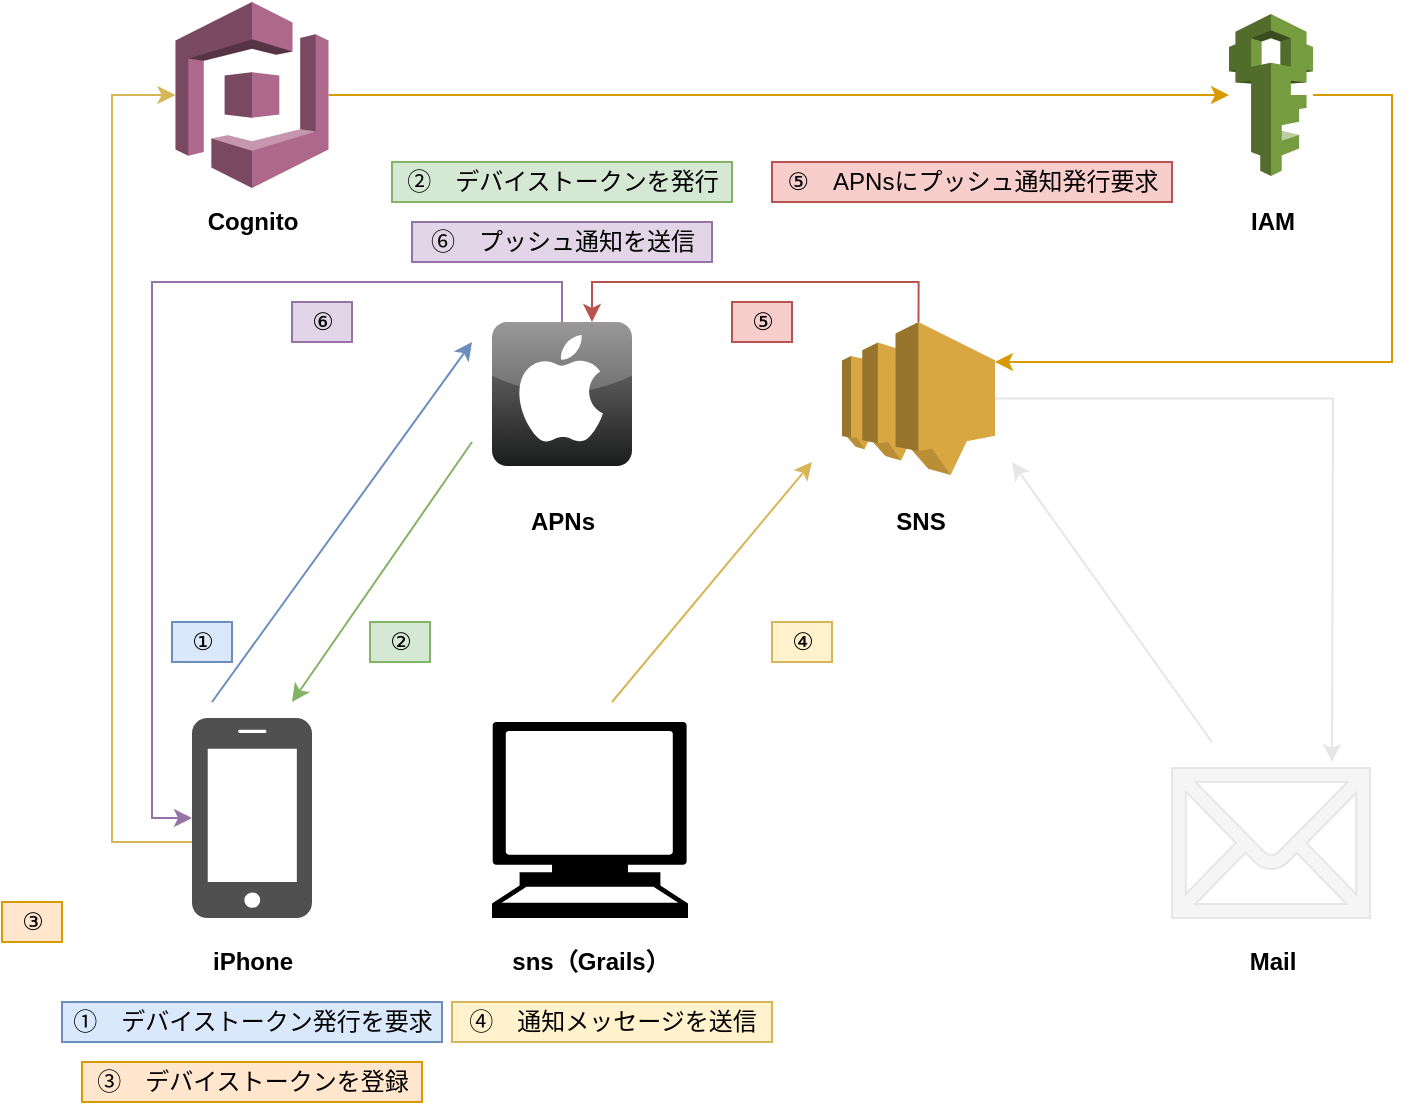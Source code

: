 <mxfile version="13.7.9" type="device"><diagram id="LsZuYX_wP5UH5VdNGRXe" name="Page-1"><mxGraphModel dx="2253" dy="794" grid="1" gridSize="10" guides="1" tooltips="1" connect="1" arrows="1" fold="1" page="1" pageScale="1" pageWidth="827" pageHeight="1169" math="0" shadow="0"><root><mxCell id="0"/><mxCell id="1" parent="0"/><mxCell id="xyds9XrbP9ezElBjRa3A-8" value="" style="endArrow=classic;html=1;fillColor=#d5e8d4;strokeColor=#82b366;" parent="1" edge="1"><mxGeometry width="50" height="50" relative="1" as="geometry"><mxPoint x="190" y="240" as="sourcePoint"/><mxPoint x="100" y="370" as="targetPoint"/></mxGeometry></mxCell><mxCell id="xyds9XrbP9ezElBjRa3A-17" style="rounded=0;orthogonalLoop=1;jettySize=auto;html=1;fillColor=#fff2cc;strokeColor=#d6b656;" parent="1" edge="1"><mxGeometry relative="1" as="geometry"><mxPoint x="260" y="370" as="sourcePoint"/><mxPoint x="360" y="250" as="targetPoint"/></mxGeometry></mxCell><mxCell id="xyds9XrbP9ezElBjRa3A-1" value="" style="shape=mxgraph.signs.tech.computer;html=1;pointerEvents=1;fillColor=#000000;strokeColor=none;verticalLabelPosition=bottom;verticalAlign=top;align=center;" parent="1" vertex="1"><mxGeometry x="200" y="380" width="98" height="98" as="geometry"/></mxCell><mxCell id="xyds9XrbP9ezElBjRa3A-20" style="edgeStyle=orthogonalEdgeStyle;rounded=0;orthogonalLoop=1;jettySize=auto;html=1;fillColor=#ffe6cc;strokeColor=#E6E6E6;" parent="1" edge="1" source="xyds9XrbP9ezElBjRa3A-3"><mxGeometry relative="1" as="geometry"><mxPoint x="470" y="218" as="sourcePoint"/><mxPoint x="620" y="400" as="targetPoint"/></mxGeometry></mxCell><mxCell id="xyds9XrbP9ezElBjRa3A-36" style="edgeStyle=orthogonalEdgeStyle;rounded=0;orthogonalLoop=1;jettySize=auto;html=1;exitX=0.5;exitY=0;exitDx=0;exitDy=0;exitPerimeter=0;strokeColor=#b85450;fillColor=#f8cecc;" parent="1" source="xyds9XrbP9ezElBjRa3A-3" target="xyds9XrbP9ezElBjRa3A-31" edge="1"><mxGeometry relative="1" as="geometry"><Array as="points"><mxPoint x="413" y="160"/><mxPoint x="250" y="160"/></Array></mxGeometry></mxCell><mxCell id="xyds9XrbP9ezElBjRa3A-3" value="" style="outlineConnect=0;dashed=0;verticalLabelPosition=bottom;verticalAlign=top;align=center;html=1;shape=mxgraph.aws3.sns;fillColor=#D9A741;gradientColor=none;" parent="1" vertex="1"><mxGeometry x="375" y="180" width="76.5" height="76.5" as="geometry"/></mxCell><mxCell id="xyds9XrbP9ezElBjRa3A-6" value="" style="shape=mxgraph.signs.tech.mail;html=1;pointerEvents=1;fillColor=#f5f5f5;verticalLabelPosition=bottom;verticalAlign=top;align=center;fontColor=#333333;strokeColor=#E6E6E6;" parent="1" vertex="1"><mxGeometry x="540" y="403" width="99" height="75" as="geometry"/></mxCell><mxCell id="xyds9XrbP9ezElBjRa3A-7" value="" style="endArrow=classic;html=1;fillColor=#dae8fc;strokeColor=#6c8ebf;" parent="1" edge="1"><mxGeometry width="50" height="50" relative="1" as="geometry"><mxPoint x="60" y="370" as="sourcePoint"/><mxPoint x="190" y="190" as="targetPoint"/></mxGeometry></mxCell><mxCell id="xyds9XrbP9ezElBjRa3A-9" value="" style="endArrow=classic;html=1;strokeColor=#E6E6E6;" parent="1" edge="1"><mxGeometry width="50" height="50" relative="1" as="geometry"><mxPoint x="560" y="390" as="sourcePoint"/><mxPoint x="460" y="250" as="targetPoint"/></mxGeometry></mxCell><mxCell id="xyds9XrbP9ezElBjRa3A-11" value="①　デバイストークン発行を要求" style="text;html=1;align=center;verticalAlign=middle;resizable=0;points=[];autosize=1;fillColor=#dae8fc;strokeColor=#6c8ebf;" parent="1" vertex="1"><mxGeometry x="-15" y="520" width="190" height="20" as="geometry"/></mxCell><mxCell id="xyds9XrbP9ezElBjRa3A-12" value="①" style="text;html=1;align=center;verticalAlign=middle;resizable=0;points=[];autosize=1;fillColor=#dae8fc;strokeColor=#6c8ebf;" parent="1" vertex="1"><mxGeometry x="40" y="330" width="30" height="20" as="geometry"/></mxCell><mxCell id="xyds9XrbP9ezElBjRa3A-13" value="②" style="text;html=1;align=center;verticalAlign=middle;resizable=0;points=[];autosize=1;fillColor=#d5e8d4;strokeColor=#82b366;" parent="1" vertex="1"><mxGeometry x="139" y="330" width="30" height="20" as="geometry"/></mxCell><mxCell id="xyds9XrbP9ezElBjRa3A-14" value="②　デバイストークンを発行" style="text;html=1;align=center;verticalAlign=middle;resizable=0;points=[];autosize=1;fillColor=#d5e8d4;strokeColor=#82b366;" parent="1" vertex="1"><mxGeometry x="150" y="100" width="170" height="20" as="geometry"/></mxCell><mxCell id="xyds9XrbP9ezElBjRa3A-15" value="⑤　APNsにプッシュ通知発行要求" style="text;html=1;align=center;verticalAlign=middle;resizable=0;points=[];autosize=1;fillColor=#f8cecc;strokeColor=#b85450;" parent="1" vertex="1"><mxGeometry x="340" y="100" width="200" height="20" as="geometry"/></mxCell><mxCell id="xyds9XrbP9ezElBjRa3A-16" value="③" style="text;html=1;align=center;verticalAlign=middle;resizable=0;points=[];autosize=1;fillColor=#ffe6cc;strokeColor=#d79b00;" parent="1" vertex="1"><mxGeometry x="-45" y="470" width="30" height="20" as="geometry"/></mxCell><mxCell id="xyds9XrbP9ezElBjRa3A-18" value="④　通知メッセージを送信" style="text;html=1;align=center;verticalAlign=middle;resizable=0;points=[];autosize=1;fillColor=#fff2cc;strokeColor=#d6b656;" parent="1" vertex="1"><mxGeometry x="180" y="520" width="160" height="20" as="geometry"/></mxCell><mxCell id="xyds9XrbP9ezElBjRa3A-19" value="④" style="text;html=1;align=center;verticalAlign=middle;resizable=0;points=[];autosize=1;fillColor=#fff2cc;strokeColor=#d6b656;" parent="1" vertex="1"><mxGeometry x="340" y="330" width="30" height="20" as="geometry"/></mxCell><mxCell id="xyds9XrbP9ezElBjRa3A-21" value="⑤" style="text;html=1;align=center;verticalAlign=middle;resizable=0;points=[];autosize=1;fillColor=#f8cecc;strokeColor=#b85450;" parent="1" vertex="1"><mxGeometry x="320" y="170" width="30" height="20" as="geometry"/></mxCell><mxCell id="xyds9XrbP9ezElBjRa3A-23" value="SNS" style="text;html=1;align=center;verticalAlign=middle;resizable=0;points=[];autosize=1;fontStyle=1" parent="1" vertex="1"><mxGeometry x="394" y="270" width="40" height="20" as="geometry"/></mxCell><mxCell id="xyds9XrbP9ezElBjRa3A-24" value="Mail" style="text;html=1;align=center;verticalAlign=middle;resizable=0;points=[];autosize=1;fontStyle=1" parent="1" vertex="1"><mxGeometry x="569.5" y="490" width="40" height="20" as="geometry"/></mxCell><mxCell id="xyds9XrbP9ezElBjRa3A-25" value="sns（Grails）" style="text;html=1;align=center;verticalAlign=middle;resizable=0;points=[];autosize=1;fontStyle=1" parent="1" vertex="1"><mxGeometry x="204" y="490" width="90" height="20" as="geometry"/></mxCell><mxCell id="xyds9XrbP9ezElBjRa3A-34" style="edgeStyle=orthogonalEdgeStyle;rounded=0;orthogonalLoop=1;jettySize=auto;html=1;fillColor=#fff2cc;strokeColor=#d6b656;entryX=0;entryY=0.5;entryDx=0;entryDy=0;entryPerimeter=0;" parent="1" source="xyds9XrbP9ezElBjRa3A-30" target="Mw5o_ap69bjkQOlbfpWY-5" edge="1"><mxGeometry relative="1" as="geometry"><Array as="points"><mxPoint x="10" y="440"/><mxPoint x="10" y="67"/></Array><mxPoint x="10" y="80" as="targetPoint"/></mxGeometry></mxCell><mxCell id="xyds9XrbP9ezElBjRa3A-30" value="" style="pointerEvents=1;shadow=0;dashed=0;html=1;strokeColor=none;fillColor=#505050;labelPosition=center;verticalLabelPosition=bottom;verticalAlign=top;outlineConnect=0;align=center;shape=mxgraph.office.devices.cell_phone_iphone_proportional;" parent="1" vertex="1"><mxGeometry x="50" y="378" width="60" height="100" as="geometry"/></mxCell><mxCell id="xyds9XrbP9ezElBjRa3A-37" style="edgeStyle=orthogonalEdgeStyle;rounded=0;orthogonalLoop=1;jettySize=auto;html=1;strokeColor=#9673a6;fillColor=#e1d5e7;" parent="1" source="xyds9XrbP9ezElBjRa3A-31" target="xyds9XrbP9ezElBjRa3A-30" edge="1"><mxGeometry relative="1" as="geometry"><Array as="points"><mxPoint x="235" y="160"/><mxPoint x="30" y="160"/><mxPoint x="30" y="428"/></Array></mxGeometry></mxCell><mxCell id="xyds9XrbP9ezElBjRa3A-31" value="" style="dashed=0;outlineConnect=0;html=1;align=center;labelPosition=center;verticalLabelPosition=bottom;verticalAlign=top;shape=mxgraph.webicons.apple;fillColor=#807E7E;gradientColor=#1B1C1C" parent="1" vertex="1"><mxGeometry x="200" y="180" width="70" height="72" as="geometry"/></mxCell><mxCell id="xyds9XrbP9ezElBjRa3A-32" value="iPhone" style="text;html=1;align=center;verticalAlign=middle;resizable=0;points=[];autosize=1;fontStyle=1" parent="1" vertex="1"><mxGeometry x="50" y="490" width="60" height="20" as="geometry"/></mxCell><mxCell id="xyds9XrbP9ezElBjRa3A-33" value="APNs" style="text;html=1;align=center;verticalAlign=middle;resizable=0;points=[];autosize=1;fontStyle=1" parent="1" vertex="1"><mxGeometry x="210" y="270" width="50" height="20" as="geometry"/></mxCell><mxCell id="xyds9XrbP9ezElBjRa3A-35" value="③　デバイストークンを登録" style="text;html=1;align=center;verticalAlign=middle;resizable=0;points=[];autosize=1;fillColor=#ffe6cc;strokeColor=#d79b00;" parent="1" vertex="1"><mxGeometry x="-5" y="550" width="170" height="20" as="geometry"/></mxCell><mxCell id="xyds9XrbP9ezElBjRa3A-38" value="⑥　プッシュ通知を送信" style="text;html=1;align=center;verticalAlign=middle;resizable=0;points=[];autosize=1;fillColor=#e1d5e7;strokeColor=#9673a6;" parent="1" vertex="1"><mxGeometry x="160" y="130" width="150" height="20" as="geometry"/></mxCell><mxCell id="xyds9XrbP9ezElBjRa3A-39" value="⑥" style="text;html=1;align=center;verticalAlign=middle;resizable=0;points=[];autosize=1;fillColor=#e1d5e7;strokeColor=#9673a6;" parent="1" vertex="1"><mxGeometry x="100" y="170" width="30" height="20" as="geometry"/></mxCell><mxCell id="Mw5o_ap69bjkQOlbfpWY-7" style="edgeStyle=none;rounded=0;orthogonalLoop=1;jettySize=auto;html=1;exitX=1;exitY=0.5;exitDx=0;exitDy=0;exitPerimeter=0;fillColor=#ffe6cc;strokeColor=#d79b00;" edge="1" parent="1" source="Mw5o_ap69bjkQOlbfpWY-5" target="Mw5o_ap69bjkQOlbfpWY-6"><mxGeometry relative="1" as="geometry"/></mxCell><mxCell id="Mw5o_ap69bjkQOlbfpWY-5" value="" style="outlineConnect=0;dashed=0;verticalLabelPosition=bottom;verticalAlign=top;align=center;html=1;shape=mxgraph.aws3.cognito;fillColor=#AD688B;gradientColor=none;" vertex="1" parent="1"><mxGeometry x="41.75" y="20" width="76.5" height="93" as="geometry"/></mxCell><mxCell id="Mw5o_ap69bjkQOlbfpWY-8" style="edgeStyle=orthogonalEdgeStyle;rounded=0;orthogonalLoop=1;jettySize=auto;html=1;fillColor=#ffe6cc;strokeColor=#d79b00;" edge="1" parent="1" source="Mw5o_ap69bjkQOlbfpWY-6" target="xyds9XrbP9ezElBjRa3A-3"><mxGeometry relative="1" as="geometry"><Array as="points"><mxPoint x="650" y="67"/><mxPoint x="650" y="200"/></Array></mxGeometry></mxCell><mxCell id="Mw5o_ap69bjkQOlbfpWY-6" value="" style="outlineConnect=0;dashed=0;verticalLabelPosition=bottom;verticalAlign=top;align=center;html=1;shape=mxgraph.aws3.iam;fillColor=#759C3E;gradientColor=none;" vertex="1" parent="1"><mxGeometry x="568.5" y="26" width="42" height="81" as="geometry"/></mxCell><mxCell id="Mw5o_ap69bjkQOlbfpWY-9" value="Cognito" style="text;html=1;align=center;verticalAlign=middle;resizable=0;points=[];autosize=1;fontStyle=1" vertex="1" parent="1"><mxGeometry x="50" y="120" width="60" height="20" as="geometry"/></mxCell><mxCell id="Mw5o_ap69bjkQOlbfpWY-10" value="IAM" style="text;html=1;align=center;verticalAlign=middle;resizable=0;points=[];autosize=1;fontStyle=1" vertex="1" parent="1"><mxGeometry x="569.5" y="120" width="40" height="20" as="geometry"/></mxCell></root></mxGraphModel></diagram></mxfile>